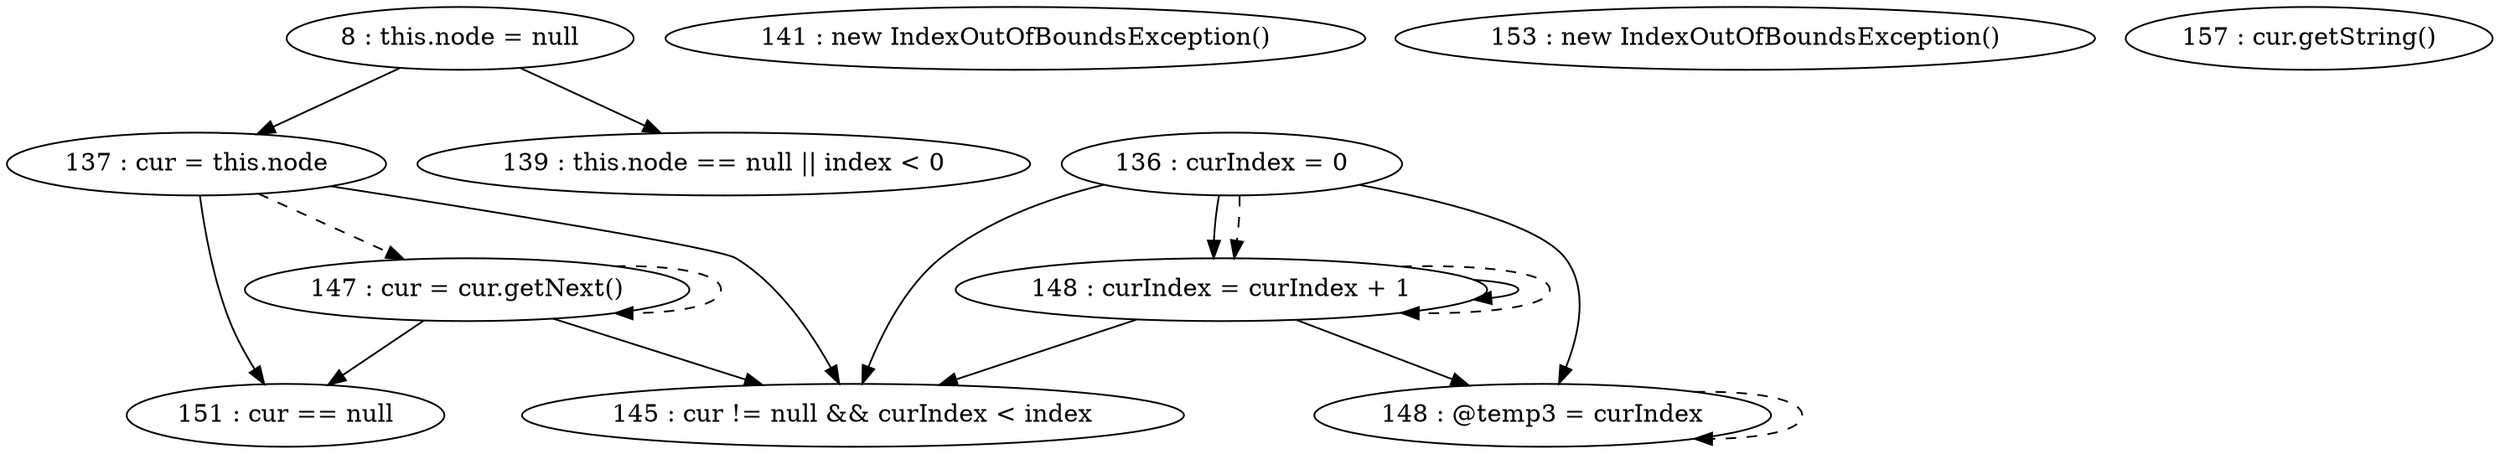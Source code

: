 digraph G {
"8 : this.node = null"
"8 : this.node = null" -> "137 : cur = this.node"
"8 : this.node = null" -> "139 : this.node == null || index < 0"
"136 : curIndex = 0"
"136 : curIndex = 0" -> "145 : cur != null && curIndex < index"
"136 : curIndex = 0" -> "148 : @temp3 = curIndex"
"136 : curIndex = 0" -> "148 : curIndex = curIndex + 1"
"136 : curIndex = 0" -> "148 : curIndex = curIndex + 1" [style=dashed]
"137 : cur = this.node"
"137 : cur = this.node" -> "145 : cur != null && curIndex < index"
"137 : cur = this.node" -> "151 : cur == null"
"137 : cur = this.node" -> "147 : cur = cur.getNext()" [style=dashed]
"139 : this.node == null || index < 0"
"141 : new IndexOutOfBoundsException()"
"145 : cur != null && curIndex < index"
"147 : cur = cur.getNext()"
"147 : cur = cur.getNext()" -> "145 : cur != null && curIndex < index"
"147 : cur = cur.getNext()" -> "151 : cur == null"
"147 : cur = cur.getNext()" -> "147 : cur = cur.getNext()" [style=dashed]
"148 : @temp3 = curIndex"
"148 : @temp3 = curIndex" -> "148 : @temp3 = curIndex" [style=dashed]
"148 : curIndex = curIndex + 1"
"148 : curIndex = curIndex + 1" -> "145 : cur != null && curIndex < index"
"148 : curIndex = curIndex + 1" -> "148 : @temp3 = curIndex"
"148 : curIndex = curIndex + 1" -> "148 : curIndex = curIndex + 1"
"148 : curIndex = curIndex + 1" -> "148 : curIndex = curIndex + 1" [style=dashed]
"145 : cur != null && curIndex < index"
"151 : cur == null"
"153 : new IndexOutOfBoundsException()"
"157 : cur.getString()"
}